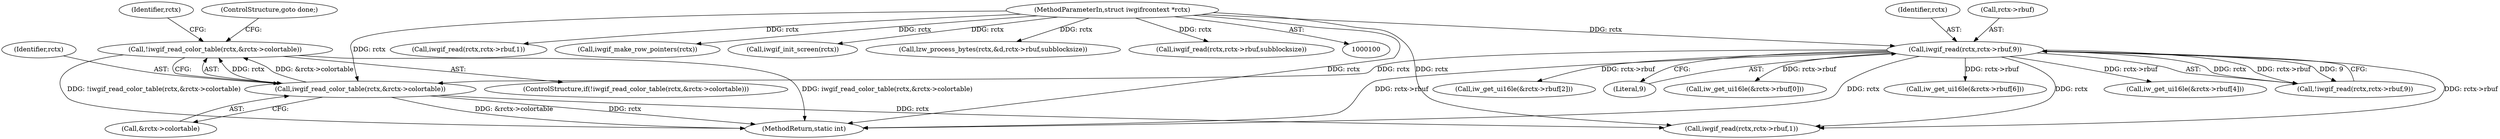 digraph "0_imageworsener_ca3356eb49fee03e2eaf6b6aff826988c1122d93@API" {
"1000249" [label="(Call,!iwgif_read_color_table(rctx,&rctx->colortable))"];
"1000250" [label="(Call,iwgif_read_color_table(rctx,&rctx->colortable))"];
"1000114" [label="(Call,iwgif_read(rctx,rctx->rbuf,9))"];
"1000101" [label="(MethodParameterIn,struct iwgifrcontext *rctx)"];
"1000345" [label="(Call,iwgif_read(rctx,rctx->rbuf,1))"];
"1000153" [label="(Call,iw_get_ui16le(&rctx->rbuf[4]))"];
"1000330" [label="(Call,iwgif_make_row_pointers(rctx))"];
"1000277" [label="(Call,iwgif_read(rctx,rctx->rbuf,1))"];
"1000114" [label="(Call,iwgif_read(rctx,rctx->rbuf,9))"];
"1000113" [label="(Call,!iwgif_read(rctx,rctx->rbuf,9))"];
"1000115" [label="(Identifier,rctx)"];
"1000251" [label="(Identifier,rctx)"];
"1000140" [label="(Call,iw_get_ui16le(&rctx->rbuf[2]))"];
"1000310" [label="(Call,iwgif_init_screen(rctx))"];
"1000248" [label="(ControlStructure,if(!iwgif_read_color_table(rctx,&rctx->colortable)))"];
"1000116" [label="(Call,rctx->rbuf)"];
"1000259" [label="(Identifier,rctx)"];
"1000101" [label="(MethodParameterIn,struct iwgifrcontext *rctx)"];
"1000249" [label="(Call,!iwgif_read_color_table(rctx,&rctx->colortable))"];
"1000119" [label="(Literal,9)"];
"1000256" [label="(ControlStructure,goto done;)"];
"1000127" [label="(Call,iw_get_ui16le(&rctx->rbuf[0]))"];
"1000406" [label="(MethodReturn,static int)"];
"1000252" [label="(Call,&rctx->colortable)"];
"1000377" [label="(Call,lzw_process_bytes(rctx,&d,rctx->rbuf,subblocksize))"];
"1000250" [label="(Call,iwgif_read_color_table(rctx,&rctx->colortable))"];
"1000166" [label="(Call,iw_get_ui16le(&rctx->rbuf[6]))"];
"1000368" [label="(Call,iwgif_read(rctx,rctx->rbuf,subblocksize))"];
"1000249" -> "1000248"  [label="AST: "];
"1000249" -> "1000250"  [label="CFG: "];
"1000250" -> "1000249"  [label="AST: "];
"1000256" -> "1000249"  [label="CFG: "];
"1000259" -> "1000249"  [label="CFG: "];
"1000249" -> "1000406"  [label="DDG: iwgif_read_color_table(rctx,&rctx->colortable)"];
"1000249" -> "1000406"  [label="DDG: !iwgif_read_color_table(rctx,&rctx->colortable)"];
"1000250" -> "1000249"  [label="DDG: rctx"];
"1000250" -> "1000249"  [label="DDG: &rctx->colortable"];
"1000250" -> "1000252"  [label="CFG: "];
"1000251" -> "1000250"  [label="AST: "];
"1000252" -> "1000250"  [label="AST: "];
"1000250" -> "1000406"  [label="DDG: rctx"];
"1000250" -> "1000406"  [label="DDG: &rctx->colortable"];
"1000114" -> "1000250"  [label="DDG: rctx"];
"1000101" -> "1000250"  [label="DDG: rctx"];
"1000250" -> "1000277"  [label="DDG: rctx"];
"1000114" -> "1000113"  [label="AST: "];
"1000114" -> "1000119"  [label="CFG: "];
"1000115" -> "1000114"  [label="AST: "];
"1000116" -> "1000114"  [label="AST: "];
"1000119" -> "1000114"  [label="AST: "];
"1000113" -> "1000114"  [label="CFG: "];
"1000114" -> "1000406"  [label="DDG: rctx"];
"1000114" -> "1000406"  [label="DDG: rctx->rbuf"];
"1000114" -> "1000113"  [label="DDG: rctx"];
"1000114" -> "1000113"  [label="DDG: rctx->rbuf"];
"1000114" -> "1000113"  [label="DDG: 9"];
"1000101" -> "1000114"  [label="DDG: rctx"];
"1000114" -> "1000127"  [label="DDG: rctx->rbuf"];
"1000114" -> "1000140"  [label="DDG: rctx->rbuf"];
"1000114" -> "1000153"  [label="DDG: rctx->rbuf"];
"1000114" -> "1000166"  [label="DDG: rctx->rbuf"];
"1000114" -> "1000277"  [label="DDG: rctx"];
"1000114" -> "1000277"  [label="DDG: rctx->rbuf"];
"1000101" -> "1000100"  [label="AST: "];
"1000101" -> "1000406"  [label="DDG: rctx"];
"1000101" -> "1000277"  [label="DDG: rctx"];
"1000101" -> "1000310"  [label="DDG: rctx"];
"1000101" -> "1000330"  [label="DDG: rctx"];
"1000101" -> "1000345"  [label="DDG: rctx"];
"1000101" -> "1000368"  [label="DDG: rctx"];
"1000101" -> "1000377"  [label="DDG: rctx"];
}
